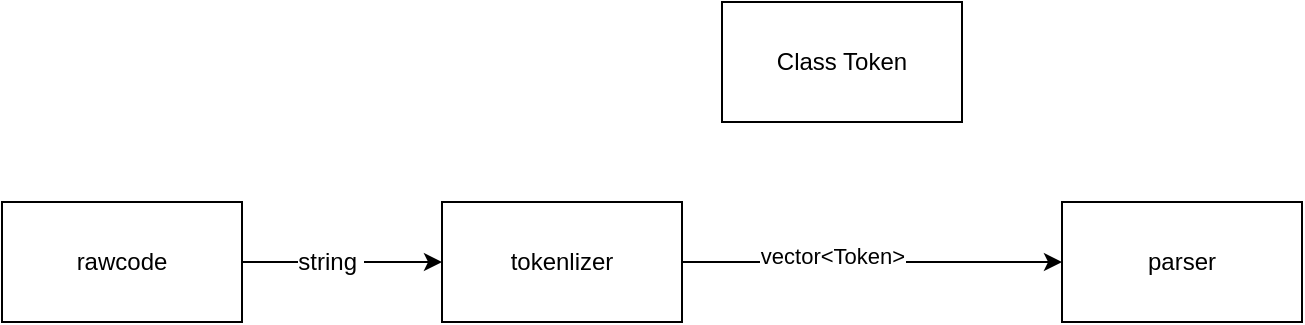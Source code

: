 <mxfile version="13.6.5">
    <diagram id="hTavN4iyHFGX6KiAU-u1" name="第 1 页">
        <mxGraphModel dx="1051" dy="690" grid="1" gridSize="10" guides="1" tooltips="1" connect="1" arrows="1" fold="1" page="1" pageScale="1" pageWidth="850" pageHeight="1100" math="0" shadow="0">
            <root>
                <mxCell id="0"/>
                <mxCell id="1" parent="0"/>
                <mxCell id="4" style="edgeStyle=orthogonalEdgeStyle;rounded=0;orthogonalLoop=1;jettySize=auto;html=1;entryX=0;entryY=0.5;entryDx=0;entryDy=0;" edge="1" parent="1" source="2" target="3">
                    <mxGeometry relative="1" as="geometry"/>
                </mxCell>
                <mxCell id="5" value="&lt;span style=&quot;font-size: 12px&quot;&gt;string&amp;nbsp;&lt;/span&gt;" style="edgeLabel;html=1;align=center;verticalAlign=middle;resizable=0;points=[];" vertex="1" connectable="0" parent="4">
                    <mxGeometry x="-0.125" relative="1" as="geometry">
                        <mxPoint as="offset"/>
                    </mxGeometry>
                </mxCell>
                <mxCell id="2" value="rawcode" style="rounded=0;whiteSpace=wrap;html=1;" vertex="1" parent="1">
                    <mxGeometry x="120" y="240" width="120" height="60" as="geometry"/>
                </mxCell>
                <mxCell id="7" style="edgeStyle=orthogonalEdgeStyle;rounded=0;orthogonalLoop=1;jettySize=auto;html=1;exitX=1;exitY=0.5;exitDx=0;exitDy=0;entryX=0;entryY=0.5;entryDx=0;entryDy=0;" edge="1" parent="1" source="3" target="6">
                    <mxGeometry relative="1" as="geometry"/>
                </mxCell>
                <mxCell id="8" value="vector&amp;lt;Token&amp;gt;" style="edgeLabel;html=1;align=center;verticalAlign=middle;resizable=0;points=[];" vertex="1" connectable="0" parent="7">
                    <mxGeometry x="-0.213" y="3" relative="1" as="geometry">
                        <mxPoint as="offset"/>
                    </mxGeometry>
                </mxCell>
                <mxCell id="3" value="tokenlizer" style="rounded=0;whiteSpace=wrap;html=1;" vertex="1" parent="1">
                    <mxGeometry x="340" y="240" width="120" height="60" as="geometry"/>
                </mxCell>
                <mxCell id="6" value="parser" style="rounded=0;whiteSpace=wrap;html=1;" vertex="1" parent="1">
                    <mxGeometry x="650" y="240" width="120" height="60" as="geometry"/>
                </mxCell>
                <mxCell id="9" value="Class Token" style="rounded=0;whiteSpace=wrap;html=1;" vertex="1" parent="1">
                    <mxGeometry x="480" y="140" width="120" height="60" as="geometry"/>
                </mxCell>
            </root>
        </mxGraphModel>
    </diagram>
</mxfile>